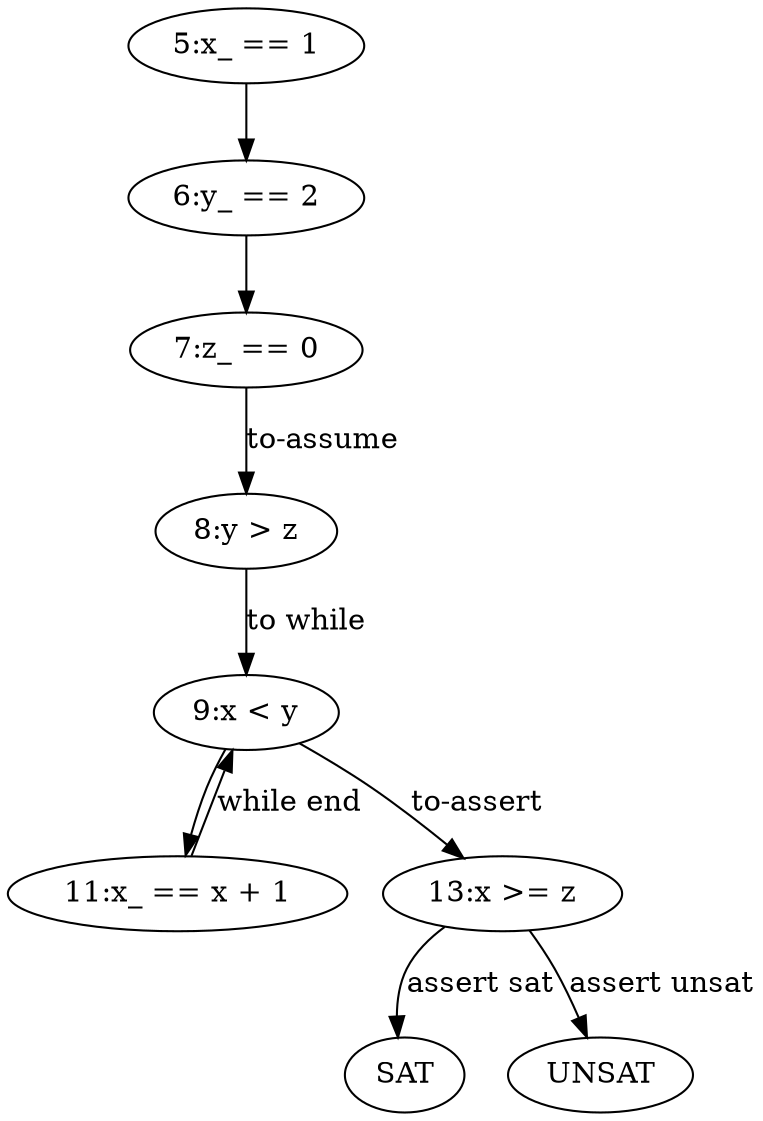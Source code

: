 // comment
digraph CFG {
	0 [label="5:x_ == 1"]
	1 [label="6:y_ == 2"]
	0 -> 1
	2 [label="7:z_ == 0"]
	1 -> 2
	3 [label="8:y > z"]
	2 -> 3 [label="to-assume"]
	5 [label="11:x_ == x + 1"]
	4 -> 5
	5 -> 4 [label="while end"]
	4 [label="9:x < y"]
	3 -> 4 [label="to while"]
	6 [label="13:x >= z"]
	4 -> 6 [label="to-assert"]
	7 [label=SAT]
	8 [label=UNSAT]
	6 -> 7 [label="assert sat"]
	6 -> 8 [label="assert unsat"]
}
